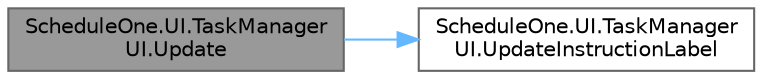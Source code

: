 digraph "ScheduleOne.UI.TaskManagerUI.Update"
{
 // LATEX_PDF_SIZE
  bgcolor="transparent";
  edge [fontname=Helvetica,fontsize=10,labelfontname=Helvetica,labelfontsize=10];
  node [fontname=Helvetica,fontsize=10,shape=box,height=0.2,width=0.4];
  rankdir="LR";
  Node1 [id="Node000001",label="ScheduleOne.UI.TaskManager\lUI.Update",height=0.2,width=0.4,color="gray40", fillcolor="grey60", style="filled", fontcolor="black",tooltip=" "];
  Node1 -> Node2 [id="edge1_Node000001_Node000002",color="steelblue1",style="solid",tooltip=" "];
  Node2 [id="Node000002",label="ScheduleOne.UI.TaskManager\lUI.UpdateInstructionLabel",height=0.2,width=0.4,color="grey40", fillcolor="white", style="filled",URL="$class_schedule_one_1_1_u_i_1_1_task_manager_u_i.html#ac502bec4eef8093f12fc5cca614994e3",tooltip=" "];
}
